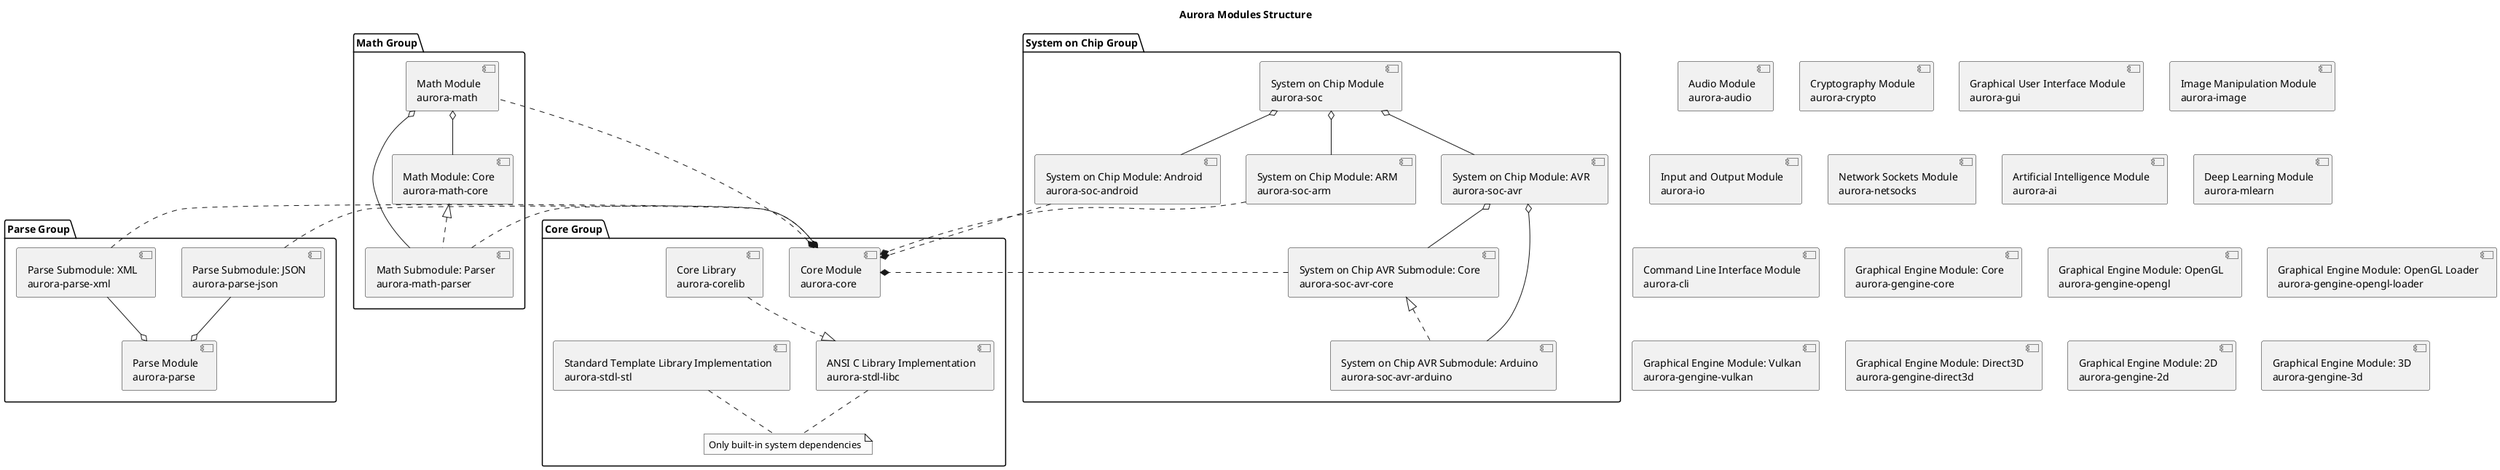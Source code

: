 @startuml
title Aurora Modules Structure

skinparam monochrome true

package "Core Group" {
    [Core Module\naurora-core] as Core
    [Core Library\naurora-corelib] as CoreLib
    [Standard Template Library Implementation\naurora-stdl-stl] as STDLSTL
    [ANSI C Library Implementation\naurora-stdl-libc] as STDLLIBC
    CoreLib ..|> STDLLIBC

    note "Only built-in system dependencies" as N1
    STDLSTL .. N1
    STDLLIBC .. N1
}

[Audio Module\naurora-audio] as Audio
[Cryptography Module\naurora-crypto] as Crypto
[Graphical User Interface Module\naurora-gui] as GUI
[Image Manipulation Module\naurora-image] as Image
[Input and Output Module\naurora-io] as IO
[Network Sockets Module\naurora-netsocks] as Netsocks
[Artificial Intelligence Module\naurora-ai] as AI
[Deep Learning Module\naurora-mlearn] as MLearn
[Command Line Interface Module\naurora-cli] as CLI
[Graphical Engine Module: Core\naurora-gengine-core] as GEngine_Core
[Graphical Engine Module: OpenGL\naurora-gengine-opengl] as GEngine_OpenGL
[Graphical Engine Module: OpenGL Loader\naurora-gengine-opengl-loader] as GEngine_OpenGL_Loader
[Graphical Engine Module: Vulkan\naurora-gengine-vulkan] as GEngine_Vulkan
[Graphical Engine Module: Direct3D\naurora-gengine-direct3d] as GEngine_Direct3D
[Graphical Engine Module: 2D\naurora-gengine-2d] as GEngine_2D
[Graphical Engine Module: 3D\naurora-gengine-3d] as GEngine_3D

package "Parse Group" {
    [Parse Submodule: JSON\naurora-parse-json] as ParseJSON
    [Parse Submodule: XML\naurora-parse-xml] as ParseXML
    [Parse Module\naurora-parse] as Parse

    ParseJSON --o Parse
    ParseXML --o Parse
}
ParseJSON .* Core
ParseXML .* Core

package "Math Group" {
    [Math Submodule: Parser\naurora-math-parser] as MathParser
    [Math Module\naurora-math] as Math
    [Math Module: Core\naurora-math-core] as MathCore
    Math o-- MathParser
    Math o-- MathCore
    MathCore <|.. MathParser
}
MathParser .* Core
Core *. Math

package "System on Chip Group" {
    [System on Chip Module\naurora-soc] as SoC
    [System on Chip Module: Android\naurora-soc-android] as SoCAndroid
    [System on Chip Module: AVR\naurora-soc-avr] as SoCAVR
    [System on Chip Module: ARM\naurora-soc-arm] as SoCARM
    [System on Chip AVR Submodule: Core\naurora-soc-avr-core] as SoCAVRCore
    [System on Chip AVR Submodule: Arduino\naurora-soc-avr-arduino] as SoCAVRArduino

    SoC o-- SoCAndroid
    SoC o-- SoCAVR
    SoCAVR o-- SoCAVRCore
    SoCAVR o-- SoCAVRArduino
    SoC o-- SoCARM

    SoCAVRCore <|.. SoCAVRArduino
}
SoCAVRCore .* Core
SoCAndroid .* Core
SoCARM .* Core

@enduml
